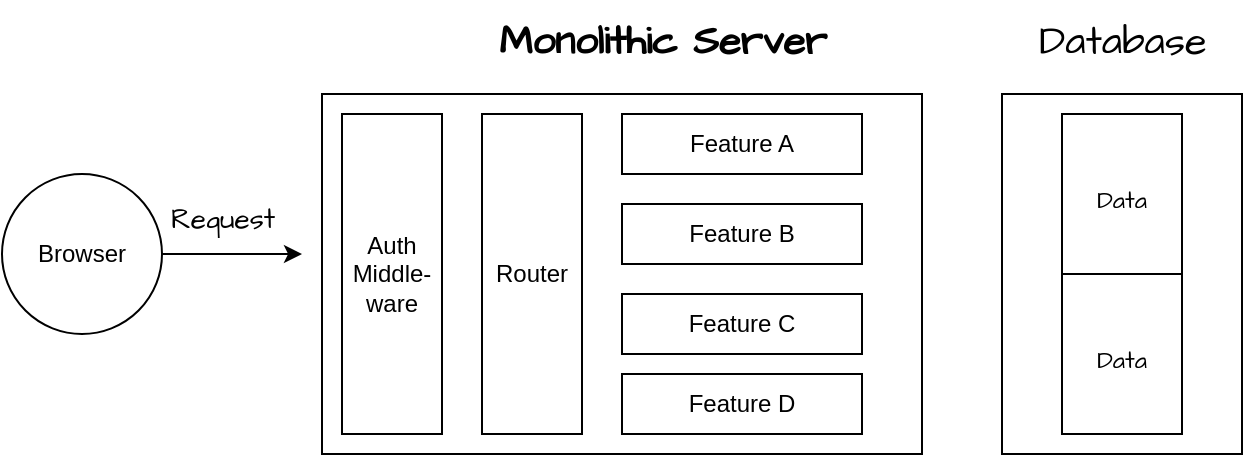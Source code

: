 <mxfile version="22.0.4" type="github">
  <diagram name="Page-1" id="KzhcG-U69F4VEtKUvMF4">
    <mxGraphModel dx="724" dy="374" grid="1" gridSize="10" guides="1" tooltips="1" connect="1" arrows="1" fold="1" page="1" pageScale="1" pageWidth="850" pageHeight="1100" math="0" shadow="0">
      <root>
        <mxCell id="0" />
        <mxCell id="1" parent="0" />
        <mxCell id="LwbiWkl5QvT0qeDzT9Kk-14" style="edgeStyle=orthogonalEdgeStyle;rounded=0;hachureGap=4;orthogonalLoop=1;jettySize=auto;html=1;fontFamily=Architects Daughter;fontSource=https%3A%2F%2Ffonts.googleapis.com%2Fcss%3Ffamily%3DArchitects%2BDaughter;fontSize=16;labelBackgroundColor=none;fontColor=default;" edge="1" parent="1" source="LwbiWkl5QvT0qeDzT9Kk-2">
          <mxGeometry relative="1" as="geometry">
            <mxPoint x="210" y="200" as="targetPoint" />
          </mxGeometry>
        </mxCell>
        <mxCell id="LwbiWkl5QvT0qeDzT9Kk-2" value="Browser" style="ellipse;whiteSpace=wrap;html=1;aspect=fixed;rounded=0;labelBackgroundColor=none;" vertex="1" parent="1">
          <mxGeometry x="60" y="160" width="80" height="80" as="geometry" />
        </mxCell>
        <mxCell id="LwbiWkl5QvT0qeDzT9Kk-3" value="" style="rounded=0;whiteSpace=wrap;html=1;labelBackgroundColor=none;" vertex="1" parent="1">
          <mxGeometry x="220" y="120" width="300" height="180" as="geometry" />
        </mxCell>
        <mxCell id="LwbiWkl5QvT0qeDzT9Kk-4" value="Auth&lt;br&gt;Middle-&lt;br&gt;ware" style="rounded=0;whiteSpace=wrap;html=1;labelBackgroundColor=none;" vertex="1" parent="1">
          <mxGeometry x="230" y="130" width="50" height="160" as="geometry" />
        </mxCell>
        <mxCell id="LwbiWkl5QvT0qeDzT9Kk-5" value="Router" style="rounded=0;whiteSpace=wrap;html=1;labelBackgroundColor=none;" vertex="1" parent="1">
          <mxGeometry x="300" y="130" width="50" height="160" as="geometry" />
        </mxCell>
        <mxCell id="LwbiWkl5QvT0qeDzT9Kk-6" value="Feature A" style="rounded=0;whiteSpace=wrap;html=1;labelBackgroundColor=none;" vertex="1" parent="1">
          <mxGeometry x="370" y="130" width="120" height="30" as="geometry" />
        </mxCell>
        <mxCell id="LwbiWkl5QvT0qeDzT9Kk-7" value="Feature B" style="rounded=0;whiteSpace=wrap;html=1;labelBackgroundColor=none;" vertex="1" parent="1">
          <mxGeometry x="370" y="175" width="120" height="30" as="geometry" />
        </mxCell>
        <mxCell id="LwbiWkl5QvT0qeDzT9Kk-8" value="Feature C" style="rounded=0;whiteSpace=wrap;html=1;labelBackgroundColor=none;" vertex="1" parent="1">
          <mxGeometry x="370" y="220" width="120" height="30" as="geometry" />
        </mxCell>
        <mxCell id="LwbiWkl5QvT0qeDzT9Kk-9" value="Feature D" style="rounded=0;whiteSpace=wrap;html=1;labelBackgroundColor=none;" vertex="1" parent="1">
          <mxGeometry x="370" y="260" width="120" height="30" as="geometry" />
        </mxCell>
        <mxCell id="LwbiWkl5QvT0qeDzT9Kk-11" value="" style="rounded=0;whiteSpace=wrap;html=1;hachureGap=4;fontFamily=Architects Daughter;fontSource=https%3A%2F%2Ffonts.googleapis.com%2Fcss%3Ffamily%3DArchitects%2BDaughter;fontSize=20;labelBackgroundColor=none;" vertex="1" parent="1">
          <mxGeometry x="560" y="120" width="120" height="180" as="geometry" />
        </mxCell>
        <mxCell id="LwbiWkl5QvT0qeDzT9Kk-12" value="&lt;font style=&quot;font-size: 12px;&quot;&gt;Data&lt;/font&gt;" style="rounded=0;whiteSpace=wrap;html=1;hachureGap=4;fontFamily=Architects Daughter;fontSource=https%3A%2F%2Ffonts.googleapis.com%2Fcss%3Ffamily%3DArchitects%2BDaughter;fontSize=20;labelBackgroundColor=none;" vertex="1" parent="1">
          <mxGeometry x="590" y="130" width="60" height="80" as="geometry" />
        </mxCell>
        <mxCell id="LwbiWkl5QvT0qeDzT9Kk-13" value="&lt;font style=&quot;font-size: 12px;&quot;&gt;Data&lt;/font&gt;" style="rounded=0;whiteSpace=wrap;html=1;hachureGap=4;fontFamily=Architects Daughter;fontSource=https%3A%2F%2Ffonts.googleapis.com%2Fcss%3Ffamily%3DArchitects%2BDaughter;fontSize=20;labelBackgroundColor=none;" vertex="1" parent="1">
          <mxGeometry x="590" y="210" width="60" height="80" as="geometry" />
        </mxCell>
        <mxCell id="LwbiWkl5QvT0qeDzT9Kk-15" value="&lt;font style=&quot;font-size: 14px;&quot;&gt;Request&lt;/font&gt;" style="text;html=1;align=center;verticalAlign=middle;resizable=0;points=[];autosize=1;strokeColor=none;fillColor=none;fontSize=20;fontFamily=Architects Daughter;rounded=0;labelBackgroundColor=none;" vertex="1" parent="1">
          <mxGeometry x="130" y="160" width="80" height="40" as="geometry" />
        </mxCell>
        <mxCell id="LwbiWkl5QvT0qeDzT9Kk-16" value="&lt;b&gt;Monolithic Server&lt;/b&gt;" style="text;html=1;align=center;verticalAlign=middle;resizable=0;points=[];autosize=1;strokeColor=none;fillColor=none;fontSize=20;fontFamily=Architects Daughter;rounded=0;labelBackgroundColor=none;" vertex="1" parent="1">
          <mxGeometry x="295" y="73" width="190" height="40" as="geometry" />
        </mxCell>
        <mxCell id="LwbiWkl5QvT0qeDzT9Kk-17" value="Database" style="text;html=1;align=center;verticalAlign=middle;resizable=0;points=[];autosize=1;strokeColor=none;fillColor=none;fontSize=20;fontFamily=Architects Daughter;rounded=0;labelBackgroundColor=none;" vertex="1" parent="1">
          <mxGeometry x="565" y="73" width="110" height="40" as="geometry" />
        </mxCell>
      </root>
    </mxGraphModel>
  </diagram>
</mxfile>
